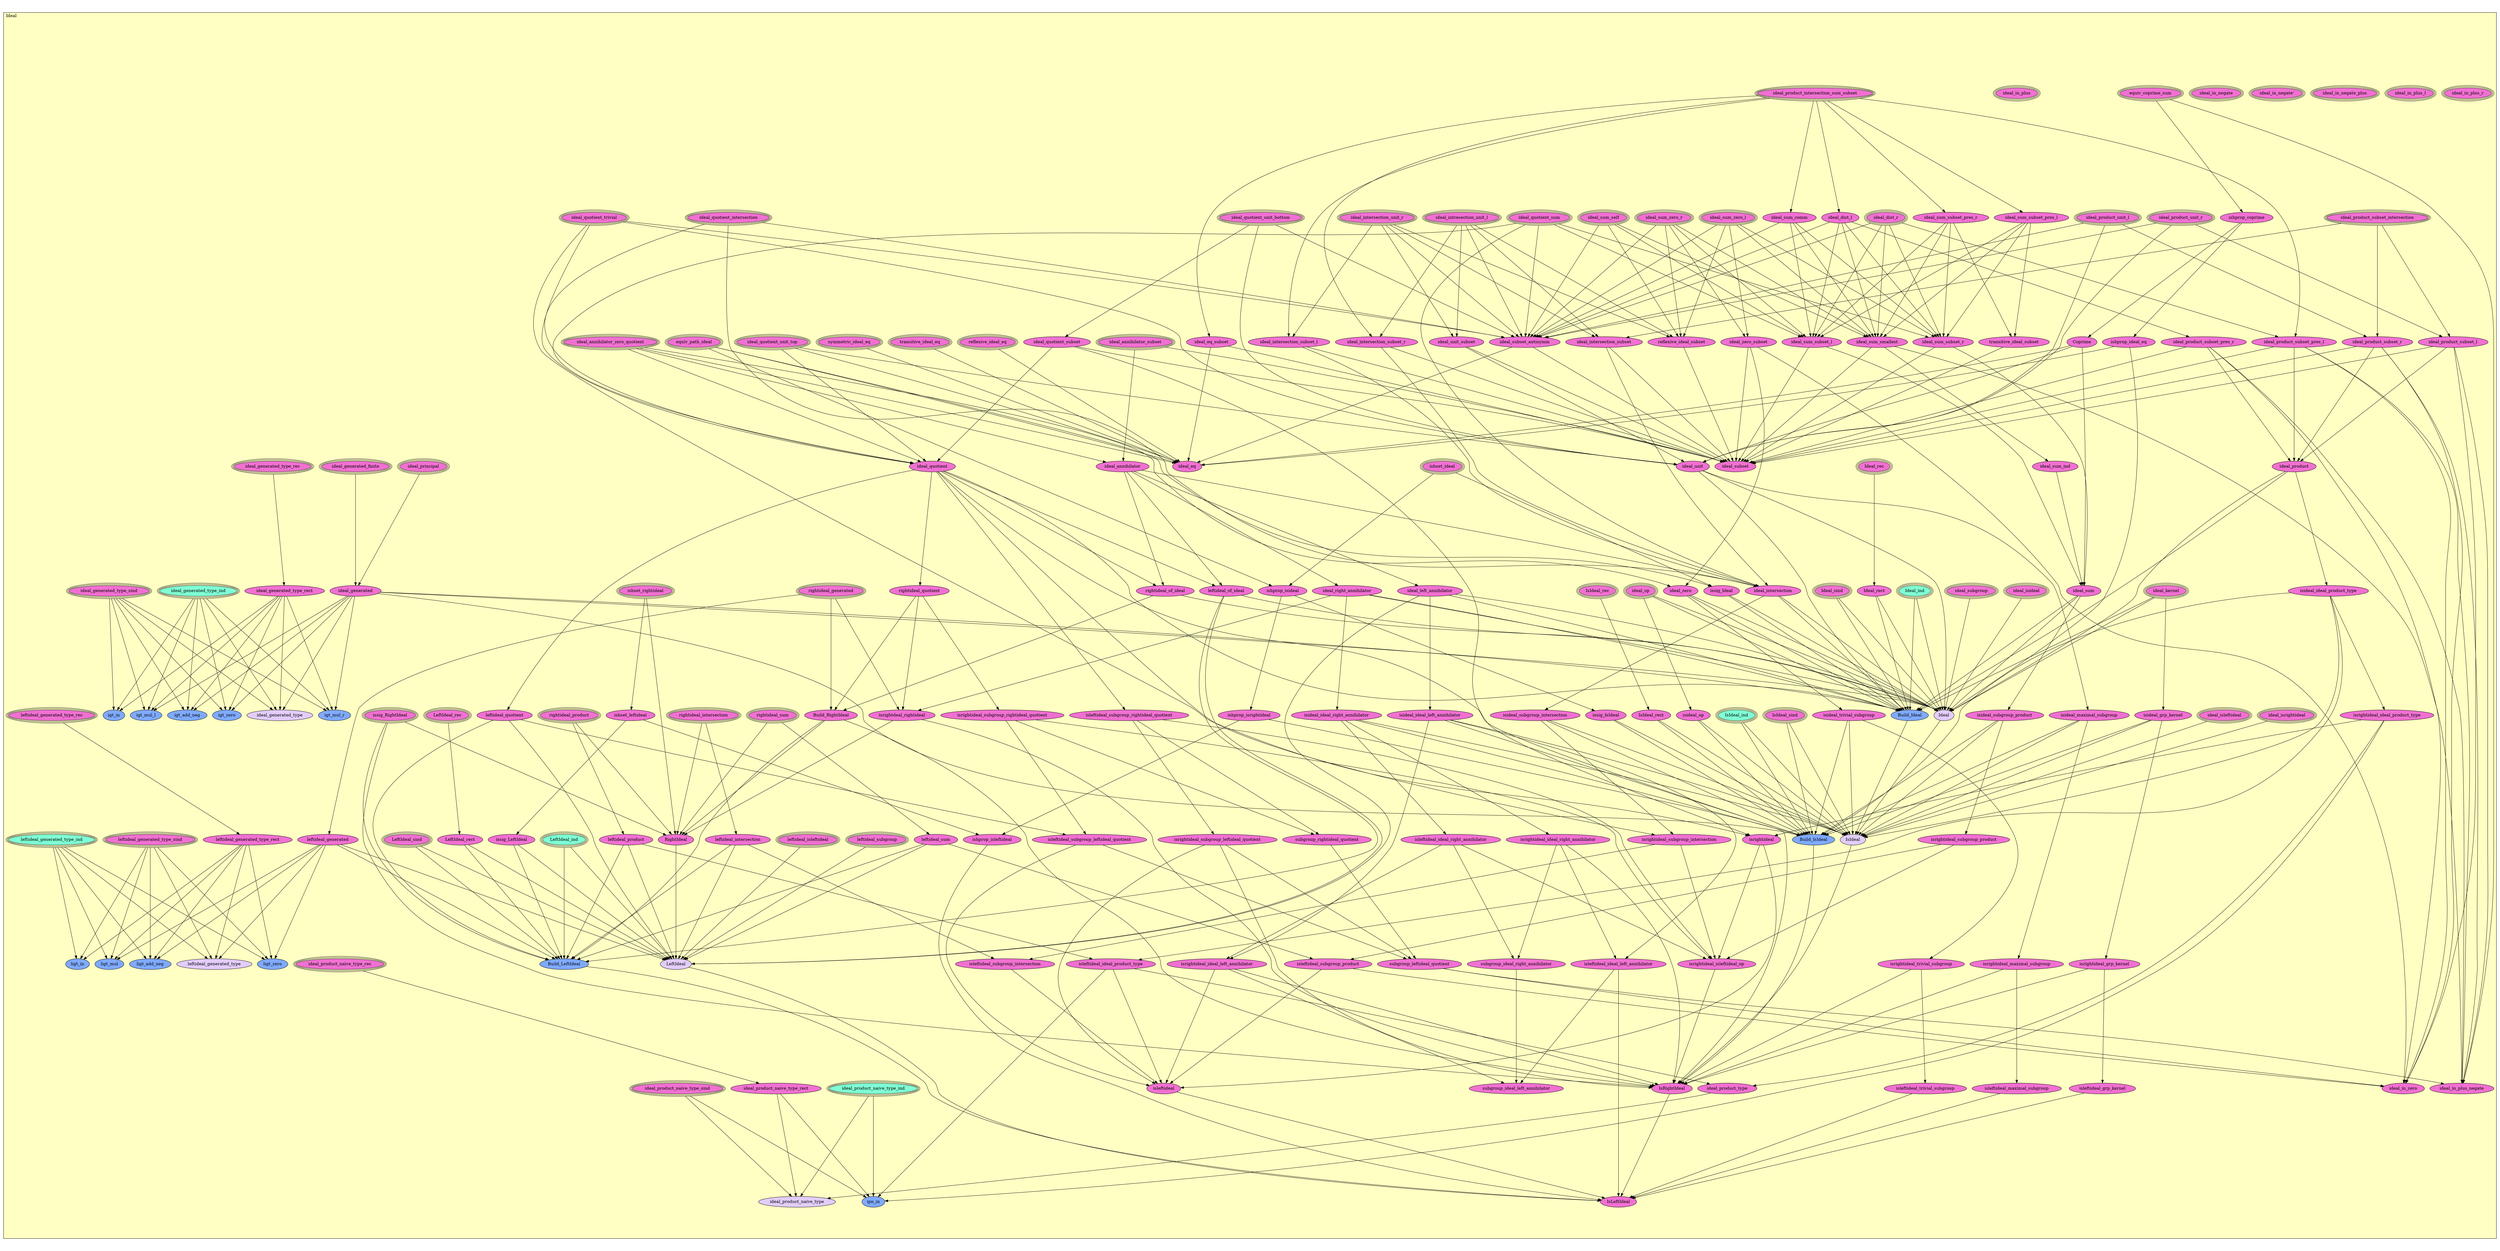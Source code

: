 digraph HoTT_Algebra_Rings_Ideal {
  graph [ratio=0.5]
  node [style=filled]
Ideal_isideal_trivial_subgroup [label="isideal_trivial_subgroup", URL=<Ideal.html#isideal_trivial_subgroup>, fillcolor="#F070D1"] ;
Ideal_isrightideal_trivial_subgroup [label="isrightideal_trivial_subgroup", URL=<Ideal.html#isrightideal_trivial_subgroup>, fillcolor="#F070D1"] ;
Ideal_ideal_annihilator_zero_quotient [label="ideal_annihilator_zero_quotient", URL=<Ideal.html#ideal_annihilator_zero_quotient>, peripheries=3, fillcolor="#F070D1"] ;
Ideal_isleftideal_trivial_subgroup [label="isleftideal_trivial_subgroup", URL=<Ideal.html#isleftideal_trivial_subgroup>, fillcolor="#F070D1"] ;
Ideal_ideal_annihilator_subset [label="ideal_annihilator_subset", URL=<Ideal.html#ideal_annihilator_subset>, peripheries=3, fillcolor="#F070D1"] ;
Ideal_ideal_quotient_intersection [label="ideal_quotient_intersection", URL=<Ideal.html#ideal_quotient_intersection>, peripheries=3, fillcolor="#F070D1"] ;
Ideal_ideal_in_plus_r [label="ideal_in_plus_r", URL=<Ideal.html#ideal_in_plus_r>, peripheries=3, fillcolor="#F070D1"] ;
Ideal_ideal_quotient_sum [label="ideal_quotient_sum", URL=<Ideal.html#ideal_quotient_sum>, peripheries=3, fillcolor="#F070D1"] ;
Ideal_ideal_in_plus_l [label="ideal_in_plus_l", URL=<Ideal.html#ideal_in_plus_l>, peripheries=3, fillcolor="#F070D1"] ;
Ideal_ideal_quotient_unit_top [label="ideal_quotient_unit_top", URL=<Ideal.html#ideal_quotient_unit_top>, peripheries=3, fillcolor="#F070D1"] ;
Ideal_ideal_in_negate_plus [label="ideal_in_negate_plus", URL=<Ideal.html#ideal_in_negate_plus>, peripheries=3, fillcolor="#F070D1"] ;
Ideal_ideal_quotient_unit_bottom [label="ideal_quotient_unit_bottom", URL=<Ideal.html#ideal_quotient_unit_bottom>, peripheries=3, fillcolor="#F070D1"] ;
Ideal_ideal_in_plus_negate [label="ideal_in_plus_negate", URL=<Ideal.html#ideal_in_plus_negate>, fillcolor="#F070D1"] ;
Ideal_ideal_quotient_trivial [label="ideal_quotient_trivial", URL=<Ideal.html#ideal_quotient_trivial>, peripheries=3, fillcolor="#F070D1"] ;
Ideal_ideal_in_negate_ [label="ideal_in_negate'", URL=<Ideal.html#ideal_in_negate'>, peripheries=3, fillcolor="#F070D1"] ;
Ideal_ideal_quotient_subset [label="ideal_quotient_subset", URL=<Ideal.html#ideal_quotient_subset>, fillcolor="#F070D1"] ;
Ideal_ideal_in_negate [label="ideal_in_negate", URL=<Ideal.html#ideal_in_negate>, peripheries=3, fillcolor="#F070D1"] ;
Ideal_ideal_product_intersection_sum_subset [label="ideal_product_intersection_sum_subset", URL=<Ideal.html#ideal_product_intersection_sum_subset>, peripheries=3, fillcolor="#F070D1"] ;
Ideal_ideal_in_plus [label="ideal_in_plus", URL=<Ideal.html#ideal_in_plus>, peripheries=3, fillcolor="#F070D1"] ;
Ideal_ideal_intersection_unit_r [label="ideal_intersection_unit_r", URL=<Ideal.html#ideal_intersection_unit_r>, peripheries=3, fillcolor="#F070D1"] ;
Ideal_ideal_in_zero [label="ideal_in_zero", URL=<Ideal.html#ideal_in_zero>, fillcolor="#F070D1"] ;
Ideal_rightideal_of_ideal [label="rightideal_of_ideal", URL=<Ideal.html#rightideal_of_ideal>, fillcolor="#F070D1"] ;
Ideal_ideal_intresection_unit_l [label="ideal_intresection_unit_l", URL=<Ideal.html#ideal_intresection_unit_l>, peripheries=3, fillcolor="#F070D1"] ;
Ideal_leftideal_of_ideal [label="leftideal_of_ideal", URL=<Ideal.html#leftideal_of_ideal>, fillcolor="#F070D1"] ;
Ideal_ideal_product_unit_r [label="ideal_product_unit_r", URL=<Ideal.html#ideal_product_unit_r>, peripheries=3, fillcolor="#F070D1"] ;
Ideal_ishset_ideal [label="ishset_ideal", URL=<Ideal.html#ishset_ideal>, peripheries=3, fillcolor="#F070D1"] ;
Ideal_ideal_product_unit_l [label="ideal_product_unit_l", URL=<Ideal.html#ideal_product_unit_l>, peripheries=3, fillcolor="#F070D1"] ;
Ideal_ishset_rightideal [label="ishset_rightideal", URL=<Ideal.html#ishset_rightideal>, peripheries=3, fillcolor="#F070D1"] ;
Ideal_ideal_sum_zero_r [label="ideal_sum_zero_r", URL=<Ideal.html#ideal_sum_zero_r>, peripheries=3, fillcolor="#F070D1"] ;
Ideal_ishset_leftideal [label="ishset_leftideal", URL=<Ideal.html#ishset_leftideal>, fillcolor="#F070D1"] ;
Ideal_ideal_sum_zero_l [label="ideal_sum_zero_l", URL=<Ideal.html#ideal_sum_zero_l>, peripheries=3, fillcolor="#F070D1"] ;
Ideal_ishprop_isideal [label="ishprop_isideal", URL=<Ideal.html#ishprop_isideal>, fillcolor="#F070D1"] ;
Ideal_ideal_sum_comm [label="ideal_sum_comm", URL=<Ideal.html#ideal_sum_comm>, fillcolor="#F070D1"] ;
Ideal_ishprop_isrightideal [label="ishprop_isrightideal", URL=<Ideal.html#ishprop_isrightideal>, fillcolor="#F070D1"] ;
Ideal_ideal_dist_r [label="ideal_dist_r", URL=<Ideal.html#ideal_dist_r>, peripheries=3, fillcolor="#F070D1"] ;
Ideal_ishprop_isleftideal [label="ishprop_isleftideal", URL=<Ideal.html#ishprop_isleftideal>, fillcolor="#F070D1"] ;
Ideal_ideal_dist_l [label="ideal_dist_l", URL=<Ideal.html#ideal_dist_l>, fillcolor="#F070D1"] ;
Ideal_ideal_sum_subset_pres_r [label="ideal_sum_subset_pres_r", URL=<Ideal.html#ideal_sum_subset_pres_r>, fillcolor="#F070D1"] ;
Ideal_ideal_op [label="ideal_op", URL=<Ideal.html#ideal_op>, peripheries=3, fillcolor="#F070D1"] ;
Ideal_issig_Ideal [label="issig_Ideal", URL=<Ideal.html#issig_Ideal>, fillcolor="#F070D1"] ;
Ideal_ideal_sum_subset_pres_l [label="ideal_sum_subset_pres_l", URL=<Ideal.html#ideal_sum_subset_pres_l>, fillcolor="#F070D1"] ;
Ideal_ideal_sum_self [label="ideal_sum_self", URL=<Ideal.html#ideal_sum_self>, peripheries=3, fillcolor="#F070D1"] ;
Ideal_ideal_isideal [label="ideal_isideal", URL=<Ideal.html#ideal_isideal>, peripheries=3, fillcolor="#F070D1"] ;
Ideal_ideal_sum_smallest [label="ideal_sum_smallest", URL=<Ideal.html#ideal_sum_smallest>, fillcolor="#F070D1"] ;
Ideal_ideal_subgroup [label="ideal_subgroup", URL=<Ideal.html#ideal_subgroup>, peripheries=3, fillcolor="#F070D1"] ;
Ideal_ideal_product_subset_intersection [label="ideal_product_subset_intersection", URL=<Ideal.html#ideal_product_subset_intersection>, peripheries=3, fillcolor="#F070D1"] ;
Ideal_Ideal_sind [label="Ideal_sind", URL=<Ideal.html#Ideal_sind>, peripheries=3, fillcolor="#F070D1"] ;
Ideal_ideal_product_subset_pres_r [label="ideal_product_subset_pres_r", URL=<Ideal.html#ideal_product_subset_pres_r>, fillcolor="#F070D1"] ;
Ideal_Ideal_rec [label="Ideal_rec", URL=<Ideal.html#Ideal_rec>, peripheries=3, fillcolor="#F070D1"] ;
Ideal_ideal_product_subset_pres_l [label="ideal_product_subset_pres_l", URL=<Ideal.html#ideal_product_subset_pres_l>, fillcolor="#F070D1"] ;
Ideal_Ideal_ind [label="Ideal_ind", URL=<Ideal.html#Ideal_ind>, peripheries=3, fillcolor="#7FFFD4"] ;
Ideal_ideal_product_subset_r [label="ideal_product_subset_r", URL=<Ideal.html#ideal_product_subset_r>, fillcolor="#F070D1"] ;
Ideal_Ideal_rect [label="Ideal_rect", URL=<Ideal.html#Ideal_rect>, fillcolor="#F070D1"] ;
Ideal_Build_Ideal [label="Build_Ideal", URL=<Ideal.html#Build_Ideal>, fillcolor="#7FAAFF"] ;
Ideal_ideal_product_subset_l [label="ideal_product_subset_l", URL=<Ideal.html#ideal_product_subset_l>, fillcolor="#F070D1"] ;
Ideal_Ideal [label="Ideal", URL=<Ideal.html#Ideal>, fillcolor="#E2CDFA"] ;
Ideal_ideal_sum_subset_r [label="ideal_sum_subset_r", URL=<Ideal.html#ideal_sum_subset_r>, fillcolor="#F070D1"] ;
Ideal_issig_RightIdeal [label="issig_RightIdeal", URL=<Ideal.html#issig_RightIdeal>, peripheries=3, fillcolor="#F070D1"] ;
Ideal_ideal_sum_subset_l [label="ideal_sum_subset_l", URL=<Ideal.html#ideal_sum_subset_l>, fillcolor="#F070D1"] ;
Ideal_ideal_intersection_subset [label="ideal_intersection_subset", URL=<Ideal.html#ideal_intersection_subset>, fillcolor="#F070D1"] ;
Ideal_Build_RightIdeal [label="Build_RightIdeal", URL=<Ideal.html#Build_RightIdeal>, fillcolor="#F070D1"] ;
Ideal_isrightdeal_rightideal [label="isrightdeal_rightideal", URL=<Ideal.html#isrightdeal_rightideal>, fillcolor="#F070D1"] ;
Ideal_ideal_intersection_subset_r [label="ideal_intersection_subset_r", URL=<Ideal.html#ideal_intersection_subset_r>, fillcolor="#F070D1"] ;
Ideal_ideal_intersection_subset_l [label="ideal_intersection_subset_l", URL=<Ideal.html#ideal_intersection_subset_l>, fillcolor="#F070D1"] ;
Ideal_RightIdeal [label="RightIdeal", URL=<Ideal.html#RightIdeal>, fillcolor="#F070D1"] ;
Ideal_issig_LeftIdeal [label="issig_LeftIdeal", URL=<Ideal.html#issig_LeftIdeal>, fillcolor="#F070D1"] ;
Ideal_ideal_unit_subset [label="ideal_unit_subset", URL=<Ideal.html#ideal_unit_subset>, fillcolor="#F070D1"] ;
Ideal_leftideal_isleftideal [label="leftideal_isleftideal", URL=<Ideal.html#leftideal_isleftideal>, peripheries=3, fillcolor="#F070D1"] ;
Ideal_ideal_zero_subset [label="ideal_zero_subset", URL=<Ideal.html#ideal_zero_subset>, fillcolor="#F070D1"] ;
Ideal_leftideal_subgroup [label="leftideal_subgroup", URL=<Ideal.html#leftideal_subgroup>, peripheries=3, fillcolor="#F070D1"] ;
Ideal_ideal_subset_antisymm [label="ideal_subset_antisymm", URL=<Ideal.html#ideal_subset_antisymm>, fillcolor="#F070D1"] ;
Ideal_equiv_coprime_sum [label="equiv_coprime_sum", URL=<Ideal.html#equiv_coprime_sum>, peripheries=3, fillcolor="#F070D1"] ;
Ideal_LeftIdeal_sind [label="LeftIdeal_sind", URL=<Ideal.html#LeftIdeal_sind>, peripheries=3, fillcolor="#F070D1"] ;
Ideal_ishprop_coprime [label="ishprop_coprime", URL=<Ideal.html#ishprop_coprime>, fillcolor="#F070D1"] ;
Ideal_LeftIdeal_rec [label="LeftIdeal_rec", URL=<Ideal.html#LeftIdeal_rec>, peripheries=3, fillcolor="#F070D1"] ;
Ideal_LeftIdeal_ind [label="LeftIdeal_ind", URL=<Ideal.html#LeftIdeal_ind>, peripheries=3, fillcolor="#7FFFD4"] ;
Ideal_Coprime [label="Coprime", URL=<Ideal.html#Coprime>, fillcolor="#F070D1"] ;
Ideal_ideal_annihilator [label="ideal_annihilator", URL=<Ideal.html#ideal_annihilator>, fillcolor="#F070D1"] ;
Ideal_LeftIdeal_rect [label="LeftIdeal_rect", URL=<Ideal.html#LeftIdeal_rect>, fillcolor="#F070D1"] ;
Ideal_Build_LeftIdeal [label="Build_LeftIdeal", URL=<Ideal.html#Build_LeftIdeal>, fillcolor="#7FAAFF"] ;
Ideal_ideal_right_annihilator [label="ideal_right_annihilator", URL=<Ideal.html#ideal_right_annihilator>, fillcolor="#F070D1"] ;
Ideal_LeftIdeal [label="LeftIdeal", URL=<Ideal.html#LeftIdeal>, fillcolor="#E2CDFA"] ;
Ideal_isideal_ideal_right_annihilator [label="isideal_ideal_right_annihilator", URL=<Ideal.html#isideal_ideal_right_annihilator>, fillcolor="#F070D1"] ;
Ideal_isrightideal_ideal_right_annihilator [label="isrightideal_ideal_right_annihilator", URL=<Ideal.html#isrightideal_ideal_right_annihilator>, fillcolor="#F070D1"] ;
Ideal_isideal_op [label="isideal_op", URL=<Ideal.html#isideal_op>, fillcolor="#F070D1"] ;
Ideal_issig_IsIdeal [label="issig_IsIdeal", URL=<Ideal.html#issig_IsIdeal>, fillcolor="#F070D1"] ;
Ideal_isleftideal_ideal_right_annihilator [label="isleftideal_ideal_right_annihilator", URL=<Ideal.html#isleftideal_ideal_right_annihilator>, fillcolor="#F070D1"] ;
Ideal_subgroup_ideal_right_annihilator [label="subgroup_ideal_right_annihilator", URL=<Ideal.html#subgroup_ideal_right_annihilator>, fillcolor="#F070D1"] ;
Ideal_ideal_isrightideal [label="ideal_isrightideal", URL=<Ideal.html#ideal_isrightideal>, peripheries=3, fillcolor="#F070D1"] ;
Ideal_ideal_left_annihilator [label="ideal_left_annihilator", URL=<Ideal.html#ideal_left_annihilator>, fillcolor="#F070D1"] ;
Ideal_ideal_isleftideal [label="ideal_isleftideal", URL=<Ideal.html#ideal_isleftideal>, peripheries=3, fillcolor="#F070D1"] ;
Ideal_isideal_ideal_left_annihilator [label="isideal_ideal_left_annihilator", URL=<Ideal.html#isideal_ideal_left_annihilator>, fillcolor="#F070D1"] ;
Ideal_IsIdeal_sind [label="IsIdeal_sind", URL=<Ideal.html#IsIdeal_sind>, peripheries=3, fillcolor="#F070D1"] ;
Ideal_isrightideal_ideal_left_annihilator [label="isrightideal_ideal_left_annihilator", URL=<Ideal.html#isrightideal_ideal_left_annihilator>, fillcolor="#F070D1"] ;
Ideal_IsIdeal_rec [label="IsIdeal_rec", URL=<Ideal.html#IsIdeal_rec>, peripheries=3, fillcolor="#F070D1"] ;
Ideal_isleftideal_ideal_left_annihilator [label="isleftideal_ideal_left_annihilator", URL=<Ideal.html#isleftideal_ideal_left_annihilator>, fillcolor="#F070D1"] ;
Ideal_IsIdeal_ind [label="IsIdeal_ind", URL=<Ideal.html#IsIdeal_ind>, peripheries=3, fillcolor="#7FFFD4"] ;
Ideal_subgroup_ideal_left_annihilator [label="subgroup_ideal_left_annihilator", URL=<Ideal.html#subgroup_ideal_left_annihilator>, fillcolor="#F070D1"] ;
Ideal_IsIdeal_rect [label="IsIdeal_rect", URL=<Ideal.html#IsIdeal_rect>, fillcolor="#F070D1"] ;
Ideal_Build_IsIdeal [label="Build_IsIdeal", URL=<Ideal.html#Build_IsIdeal>, fillcolor="#7FAAFF"] ;
Ideal_ideal_quotient [label="ideal_quotient", URL=<Ideal.html#ideal_quotient>, fillcolor="#F070D1"] ;
Ideal_IsIdeal [label="IsIdeal", URL=<Ideal.html#IsIdeal>, fillcolor="#E2CDFA"] ;
Ideal_rightideal_quotient [label="rightideal_quotient", URL=<Ideal.html#rightideal_quotient>, fillcolor="#F070D1"] ;
Ideal_isrightideal [label="isrightideal", URL=<Ideal.html#isrightideal>, fillcolor="#F070D1"] ;
Ideal_isleftideal_subgroup_rightideal_quotient [label="isleftideal_subgroup_rightideal_quotient", URL=<Ideal.html#isleftideal_subgroup_rightideal_quotient>, fillcolor="#F070D1"] ;
Ideal_isrightideal_subgroup_rightideal_quotient [label="isrightideal_subgroup_rightideal_quotient", URL=<Ideal.html#isrightideal_subgroup_rightideal_quotient>, fillcolor="#F070D1"] ;
Ideal_isrightideal_isleftideal_op [label="isrightideal_isleftideal_op", URL=<Ideal.html#isrightideal_isleftideal_op>, fillcolor="#F070D1"] ;
Ideal_subgroup_rightideal_quotient [label="subgroup_rightideal_quotient", URL=<Ideal.html#subgroup_rightideal_quotient>, fillcolor="#F070D1"] ;
Ideal_IsRightIdeal [label="IsRightIdeal", URL=<Ideal.html#IsRightIdeal>, fillcolor="#F070D1"] ;
Ideal_leftideal_quotient [label="leftideal_quotient", URL=<Ideal.html#leftideal_quotient>, fillcolor="#F070D1"] ;
Ideal_isleftideal [label="isleftideal", URL=<Ideal.html#isleftideal>, fillcolor="#F070D1"] ;
Ideal_isrightideal_subgroup_leftideal_quotient [label="isrightideal_subgroup_leftideal_quotient", URL=<Ideal.html#isrightideal_subgroup_leftideal_quotient>, fillcolor="#F070D1"] ;
Ideal_IsLeftIdeal [label="IsLeftIdeal", URL=<Ideal.html#IsLeftIdeal>, fillcolor="#F070D1"] ;
Ideal_isleftideal_subgroup_leftideal_quotient [label="isleftideal_subgroup_leftideal_quotient", URL=<Ideal.html#isleftideal_subgroup_leftideal_quotient>, fillcolor="#F070D1"] ;
Ideal_subgroup_leftideal_quotient [label="subgroup_leftideal_quotient", URL=<Ideal.html#subgroup_leftideal_quotient>, fillcolor="#F070D1"] ;
Ideal_ideal_eq_subset [label="ideal_eq_subset", URL=<Ideal.html#ideal_eq_subset>, fillcolor="#F070D1"] ;
Ideal_transitive_ideal_subset [label="transitive_ideal_subset", URL=<Ideal.html#transitive_ideal_subset>, fillcolor="#F070D1"] ;
Ideal_reflexive_ideal_subset [label="reflexive_ideal_subset", URL=<Ideal.html#reflexive_ideal_subset>, fillcolor="#F070D1"] ;
Ideal_ideal_subset [label="ideal_subset", URL=<Ideal.html#ideal_subset>, fillcolor="#F070D1"] ;
Ideal_transitive_ideal_eq [label="transitive_ideal_eq", URL=<Ideal.html#transitive_ideal_eq>, peripheries=3, fillcolor="#F070D1"] ;
Ideal_symmetric_ideal_eq [label="symmetric_ideal_eq", URL=<Ideal.html#symmetric_ideal_eq>, peripheries=3, fillcolor="#F070D1"] ;
Ideal_reflexive_ideal_eq [label="reflexive_ideal_eq", URL=<Ideal.html#reflexive_ideal_eq>, peripheries=3, fillcolor="#F070D1"] ;
Ideal_ishprop_ideal_eq [label="ishprop_ideal_eq", URL=<Ideal.html#ishprop_ideal_eq>, fillcolor="#F070D1"] ;
Ideal_equiv_path_ideal [label="equiv_path_ideal", URL=<Ideal.html#equiv_path_ideal>, peripheries=3, fillcolor="#F070D1"] ;
Ideal_ideal_eq [label="ideal_eq", URL=<Ideal.html#ideal_eq>, fillcolor="#F070D1"] ;
Ideal_ideal_principal [label="ideal_principal", URL=<Ideal.html#ideal_principal>, peripheries=3, fillcolor="#F070D1"] ;
Ideal_ideal_generated_finite [label="ideal_generated_finite", URL=<Ideal.html#ideal_generated_finite>, peripheries=3, fillcolor="#F070D1"] ;
Ideal_ideal_generated [label="ideal_generated", URL=<Ideal.html#ideal_generated>, fillcolor="#F070D1"] ;
Ideal_ideal_generated_type_sind [label="ideal_generated_type_sind", URL=<Ideal.html#ideal_generated_type_sind>, peripheries=3, fillcolor="#F070D1"] ;
Ideal_ideal_generated_type_rec [label="ideal_generated_type_rec", URL=<Ideal.html#ideal_generated_type_rec>, peripheries=3, fillcolor="#F070D1"] ;
Ideal_ideal_generated_type_ind [label="ideal_generated_type_ind", URL=<Ideal.html#ideal_generated_type_ind>, peripheries=3, fillcolor="#7FFFD4"] ;
Ideal_ideal_generated_type_rect [label="ideal_generated_type_rect", URL=<Ideal.html#ideal_generated_type_rect>, fillcolor="#F070D1"] ;
Ideal_igt_mul_r [label="igt_mul_r", URL=<Ideal.html#igt_mul_r>, fillcolor="#7FAAFF"] ;
Ideal_igt_mul_l [label="igt_mul_l", URL=<Ideal.html#igt_mul_l>, fillcolor="#7FAAFF"] ;
Ideal_igt_add_neg [label="igt_add_neg", URL=<Ideal.html#igt_add_neg>, fillcolor="#7FAAFF"] ;
Ideal_igt_zero [label="igt_zero", URL=<Ideal.html#igt_zero>, fillcolor="#7FAAFF"] ;
Ideal_igt_in [label="igt_in", URL=<Ideal.html#igt_in>, fillcolor="#7FAAFF"] ;
Ideal_ideal_generated_type [label="ideal_generated_type", URL=<Ideal.html#ideal_generated_type>, fillcolor="#E2CDFA"] ;
Ideal_rightideal_generated [label="rightideal_generated", URL=<Ideal.html#rightideal_generated>, peripheries=3, fillcolor="#F070D1"] ;
Ideal_leftideal_generated [label="leftideal_generated", URL=<Ideal.html#leftideal_generated>, fillcolor="#F070D1"] ;
Ideal_leftideal_generated_type_sind [label="leftideal_generated_type_sind", URL=<Ideal.html#leftideal_generated_type_sind>, peripheries=3, fillcolor="#F070D1"] ;
Ideal_leftideal_generated_type_rec [label="leftideal_generated_type_rec", URL=<Ideal.html#leftideal_generated_type_rec>, peripheries=3, fillcolor="#F070D1"] ;
Ideal_leftideal_generated_type_ind [label="leftideal_generated_type_ind", URL=<Ideal.html#leftideal_generated_type_ind>, peripheries=3, fillcolor="#7FFFD4"] ;
Ideal_leftideal_generated_type_rect [label="leftideal_generated_type_rect", URL=<Ideal.html#leftideal_generated_type_rect>, fillcolor="#F070D1"] ;
Ideal_ligt_mul [label="ligt_mul", URL=<Ideal.html#ligt_mul>, fillcolor="#7FAAFF"] ;
Ideal_ligt_add_neg [label="ligt_add_neg", URL=<Ideal.html#ligt_add_neg>, fillcolor="#7FAAFF"] ;
Ideal_ligt_zero [label="ligt_zero", URL=<Ideal.html#ligt_zero>, fillcolor="#7FAAFF"] ;
Ideal_ligt_in [label="ligt_in", URL=<Ideal.html#ligt_in>, fillcolor="#7FAAFF"] ;
Ideal_leftideal_generated_type [label="leftideal_generated_type", URL=<Ideal.html#leftideal_generated_type>, fillcolor="#E2CDFA"] ;
Ideal_ideal_kernel [label="ideal_kernel", URL=<Ideal.html#ideal_kernel>, peripheries=3, fillcolor="#F070D1"] ;
Ideal_isideal_grp_kernel [label="isideal_grp_kernel", URL=<Ideal.html#isideal_grp_kernel>, fillcolor="#F070D1"] ;
Ideal_isrightideal_grp_kernel [label="isrightideal_grp_kernel", URL=<Ideal.html#isrightideal_grp_kernel>, fillcolor="#F070D1"] ;
Ideal_isleftideal_grp_kernel [label="isleftideal_grp_kernel", URL=<Ideal.html#isleftideal_grp_kernel>, fillcolor="#F070D1"] ;
Ideal_ideal_product [label="ideal_product", URL=<Ideal.html#ideal_product>, fillcolor="#F070D1"] ;
Ideal_rightideal_product [label="rightideal_product", URL=<Ideal.html#rightideal_product>, peripheries=3, fillcolor="#F070D1"] ;
Ideal_leftideal_product [label="leftideal_product", URL=<Ideal.html#leftideal_product>, fillcolor="#F070D1"] ;
Ideal_isideal_ideal_product_type [label="isideal_ideal_product_type", URL=<Ideal.html#isideal_ideal_product_type>, fillcolor="#F070D1"] ;
Ideal_isrightideal_ideal_product_type [label="isrightideal_ideal_product_type", URL=<Ideal.html#isrightideal_ideal_product_type>, fillcolor="#F070D1"] ;
Ideal_isleftideal_ideal_product_type [label="isleftideal_ideal_product_type", URL=<Ideal.html#isleftideal_ideal_product_type>, fillcolor="#F070D1"] ;
Ideal_ideal_product_type [label="ideal_product_type", URL=<Ideal.html#ideal_product_type>, fillcolor="#F070D1"] ;
Ideal_ideal_product_naive_type_sind [label="ideal_product_naive_type_sind", URL=<Ideal.html#ideal_product_naive_type_sind>, peripheries=3, fillcolor="#F070D1"] ;
Ideal_ideal_product_naive_type_rec [label="ideal_product_naive_type_rec", URL=<Ideal.html#ideal_product_naive_type_rec>, peripheries=3, fillcolor="#F070D1"] ;
Ideal_ideal_product_naive_type_ind [label="ideal_product_naive_type_ind", URL=<Ideal.html#ideal_product_naive_type_ind>, peripheries=3, fillcolor="#7FFFD4"] ;
Ideal_ideal_product_naive_type_rect [label="ideal_product_naive_type_rect", URL=<Ideal.html#ideal_product_naive_type_rect>, fillcolor="#F070D1"] ;
Ideal_ipn_in [label="ipn_in", URL=<Ideal.html#ipn_in>, fillcolor="#7FAAFF"] ;
Ideal_ideal_product_naive_type [label="ideal_product_naive_type", URL=<Ideal.html#ideal_product_naive_type>, fillcolor="#E2CDFA"] ;
Ideal_ideal_sum_ind [label="ideal_sum_ind", URL=<Ideal.html#ideal_sum_ind>, fillcolor="#F070D1"] ;
Ideal_ideal_sum [label="ideal_sum", URL=<Ideal.html#ideal_sum>, fillcolor="#F070D1"] ;
Ideal_rightideal_sum [label="rightideal_sum", URL=<Ideal.html#rightideal_sum>, peripheries=3, fillcolor="#F070D1"] ;
Ideal_leftideal_sum [label="leftideal_sum", URL=<Ideal.html#leftideal_sum>, fillcolor="#F070D1"] ;
Ideal_isideal_subgroup_product [label="isideal_subgroup_product", URL=<Ideal.html#isideal_subgroup_product>, fillcolor="#F070D1"] ;
Ideal_isrightideal_subgroup_product [label="isrightideal_subgroup_product", URL=<Ideal.html#isrightideal_subgroup_product>, fillcolor="#F070D1"] ;
Ideal_isleftideal_subgroup_product [label="isleftideal_subgroup_product", URL=<Ideal.html#isleftideal_subgroup_product>, fillcolor="#F070D1"] ;
Ideal_ideal_intersection [label="ideal_intersection", URL=<Ideal.html#ideal_intersection>, fillcolor="#F070D1"] ;
Ideal_rightideal_intersection [label="rightideal_intersection", URL=<Ideal.html#rightideal_intersection>, peripheries=3, fillcolor="#F070D1"] ;
Ideal_leftideal_intersection [label="leftideal_intersection", URL=<Ideal.html#leftideal_intersection>, fillcolor="#F070D1"] ;
Ideal_isideal_subgroup_intersection [label="isideal_subgroup_intersection", URL=<Ideal.html#isideal_subgroup_intersection>, fillcolor="#F070D1"] ;
Ideal_isrightideal_subgroup_intersection [label="isrightideal_subgroup_intersection", URL=<Ideal.html#isrightideal_subgroup_intersection>, fillcolor="#F070D1"] ;
Ideal_isleftideal_subgroup_intersection [label="isleftideal_subgroup_intersection", URL=<Ideal.html#isleftideal_subgroup_intersection>, fillcolor="#F070D1"] ;
Ideal_ideal_unit [label="ideal_unit", URL=<Ideal.html#ideal_unit>, fillcolor="#F070D1"] ;
Ideal_isideal_maximal_subgroup [label="isideal_maximal_subgroup", URL=<Ideal.html#isideal_maximal_subgroup>, fillcolor="#F070D1"] ;
Ideal_isrightideal_maximal_subgroup [label="isrightideal_maximal_subgroup", URL=<Ideal.html#isrightideal_maximal_subgroup>, fillcolor="#F070D1"] ;
Ideal_isleftideal_maximal_subgroup [label="isleftideal_maximal_subgroup", URL=<Ideal.html#isleftideal_maximal_subgroup>, fillcolor="#F070D1"] ;
Ideal_ideal_zero [label="ideal_zero", URL=<Ideal.html#ideal_zero>, fillcolor="#F070D1"] ;
  Ideal_isideal_trivial_subgroup -> Ideal_isrightideal_trivial_subgroup [] ;
  Ideal_isideal_trivial_subgroup -> Ideal_Build_IsIdeal [] ;
  Ideal_isideal_trivial_subgroup -> Ideal_IsIdeal [] ;
  Ideal_isrightideal_trivial_subgroup -> Ideal_isleftideal_trivial_subgroup [] ;
  Ideal_isrightideal_trivial_subgroup -> Ideal_IsRightIdeal [] ;
  Ideal_ideal_annihilator_zero_quotient -> Ideal_ideal_annihilator [] ;
  Ideal_ideal_annihilator_zero_quotient -> Ideal_ideal_quotient [] ;
  Ideal_ideal_annihilator_zero_quotient -> Ideal_ideal_eq [] ;
  Ideal_ideal_annihilator_zero_quotient -> Ideal_ideal_zero [] ;
  Ideal_isleftideal_trivial_subgroup -> Ideal_IsLeftIdeal [] ;
  Ideal_ideal_annihilator_subset -> Ideal_ideal_annihilator [] ;
  Ideal_ideal_annihilator_subset -> Ideal_ideal_subset [] ;
  Ideal_ideal_quotient_intersection -> Ideal_ideal_subset_antisymm [] ;
  Ideal_ideal_quotient_intersection -> Ideal_ideal_quotient [] ;
  Ideal_ideal_quotient_intersection -> Ideal_ideal_intersection [] ;
  Ideal_ideal_quotient_sum -> Ideal_ideal_sum_subset_r [] ;
  Ideal_ideal_quotient_sum -> Ideal_ideal_sum_subset_l [] ;
  Ideal_ideal_quotient_sum -> Ideal_ideal_subset_antisymm [] ;
  Ideal_ideal_quotient_sum -> Ideal_ideal_quotient [] ;
  Ideal_ideal_quotient_sum -> Ideal_ideal_intersection [] ;
  Ideal_ideal_quotient_unit_top -> Ideal_ideal_quotient [] ;
  Ideal_ideal_quotient_unit_top -> Ideal_ideal_eq [] ;
  Ideal_ideal_quotient_unit_top -> Ideal_ideal_unit [] ;
  Ideal_ideal_quotient_unit_bottom -> Ideal_ideal_quotient_subset [] ;
  Ideal_ideal_quotient_unit_bottom -> Ideal_ideal_subset_antisymm [] ;
  Ideal_ideal_quotient_unit_bottom -> Ideal_ideal_unit [] ;
  Ideal_ideal_quotient_trivial -> Ideal_ideal_subset_antisymm [] ;
  Ideal_ideal_quotient_trivial -> Ideal_ideal_quotient [] ;
  Ideal_ideal_quotient_trivial -> Ideal_ideal_unit [] ;
  Ideal_ideal_quotient_trivial -> Ideal_isrightideal [] ;
  Ideal_ideal_quotient_subset -> Ideal_ideal_quotient [] ;
  Ideal_ideal_quotient_subset -> Ideal_ideal_subset [] ;
  Ideal_ideal_quotient_subset -> Ideal_isrightideal [] ;
  Ideal_ideal_product_intersection_sum_subset -> Ideal_ideal_sum_comm [] ;
  Ideal_ideal_product_intersection_sum_subset -> Ideal_ideal_dist_l [] ;
  Ideal_ideal_product_intersection_sum_subset -> Ideal_ideal_sum_subset_pres_r [] ;
  Ideal_ideal_product_intersection_sum_subset -> Ideal_ideal_sum_subset_pres_l [] ;
  Ideal_ideal_product_intersection_sum_subset -> Ideal_ideal_product_subset_pres_l [] ;
  Ideal_ideal_product_intersection_sum_subset -> Ideal_ideal_intersection_subset_r [] ;
  Ideal_ideal_product_intersection_sum_subset -> Ideal_ideal_intersection_subset_l [] ;
  Ideal_ideal_product_intersection_sum_subset -> Ideal_ideal_eq_subset [] ;
  Ideal_ideal_intersection_unit_r -> Ideal_ideal_intersection_subset [] ;
  Ideal_ideal_intersection_unit_r -> Ideal_ideal_intersection_subset_l [] ;
  Ideal_ideal_intersection_unit_r -> Ideal_ideal_unit_subset [] ;
  Ideal_ideal_intersection_unit_r -> Ideal_ideal_subset_antisymm [] ;
  Ideal_ideal_intersection_unit_r -> Ideal_reflexive_ideal_subset [] ;
  Ideal_rightideal_of_ideal -> Ideal_Ideal [] ;
  Ideal_rightideal_of_ideal -> Ideal_Build_RightIdeal [] ;
  Ideal_ideal_intresection_unit_l -> Ideal_ideal_intersection_subset [] ;
  Ideal_ideal_intresection_unit_l -> Ideal_ideal_intersection_subset_r [] ;
  Ideal_ideal_intresection_unit_l -> Ideal_ideal_unit_subset [] ;
  Ideal_ideal_intresection_unit_l -> Ideal_ideal_subset_antisymm [] ;
  Ideal_ideal_intresection_unit_l -> Ideal_reflexive_ideal_subset [] ;
  Ideal_leftideal_of_ideal -> Ideal_Ideal [] ;
  Ideal_leftideal_of_ideal -> Ideal_Build_LeftIdeal [] ;
  Ideal_leftideal_of_ideal -> Ideal_LeftIdeal [] ;
  Ideal_ideal_product_unit_r -> Ideal_ideal_product_subset_l [] ;
  Ideal_ideal_product_unit_r -> Ideal_ideal_subset_antisymm [] ;
  Ideal_ideal_product_unit_r -> Ideal_ideal_unit [] ;
  Ideal_ishset_ideal -> Ideal_ishprop_isideal [] ;
  Ideal_ishset_ideal -> Ideal_issig_Ideal [] ;
  Ideal_ideal_product_unit_l -> Ideal_ideal_product_subset_r [] ;
  Ideal_ideal_product_unit_l -> Ideal_ideal_subset_antisymm [] ;
  Ideal_ideal_product_unit_l -> Ideal_ideal_unit [] ;
  Ideal_ishset_rightideal -> Ideal_ishset_leftideal [] ;
  Ideal_ishset_rightideal -> Ideal_RightIdeal [] ;
  Ideal_ideal_sum_zero_r -> Ideal_ideal_sum_smallest [] ;
  Ideal_ideal_sum_zero_r -> Ideal_ideal_sum_subset_l [] ;
  Ideal_ideal_sum_zero_r -> Ideal_ideal_zero_subset [] ;
  Ideal_ideal_sum_zero_r -> Ideal_ideal_subset_antisymm [] ;
  Ideal_ideal_sum_zero_r -> Ideal_reflexive_ideal_subset [] ;
  Ideal_ishset_leftideal -> Ideal_ishprop_isleftideal [] ;
  Ideal_ishset_leftideal -> Ideal_issig_LeftIdeal [] ;
  Ideal_ideal_sum_zero_l -> Ideal_ideal_sum_smallest [] ;
  Ideal_ideal_sum_zero_l -> Ideal_ideal_sum_subset_r [] ;
  Ideal_ideal_sum_zero_l -> Ideal_ideal_zero_subset [] ;
  Ideal_ideal_sum_zero_l -> Ideal_ideal_subset_antisymm [] ;
  Ideal_ideal_sum_zero_l -> Ideal_reflexive_ideal_subset [] ;
  Ideal_ishprop_isideal -> Ideal_ishprop_isrightideal [] ;
  Ideal_ishprop_isideal -> Ideal_issig_IsIdeal [] ;
  Ideal_ideal_sum_comm -> Ideal_ideal_sum_smallest [] ;
  Ideal_ideal_sum_comm -> Ideal_ideal_sum_subset_r [] ;
  Ideal_ideal_sum_comm -> Ideal_ideal_sum_subset_l [] ;
  Ideal_ideal_sum_comm -> Ideal_ideal_subset_antisymm [] ;
  Ideal_ishprop_isrightideal -> Ideal_ishprop_isleftideal [] ;
  Ideal_ishprop_isrightideal -> Ideal_IsRightIdeal [] ;
  Ideal_ideal_dist_r -> Ideal_ideal_sum_smallest [] ;
  Ideal_ideal_dist_r -> Ideal_ideal_product_subset_pres_l [] ;
  Ideal_ideal_dist_r -> Ideal_ideal_sum_subset_r [] ;
  Ideal_ideal_dist_r -> Ideal_ideal_sum_subset_l [] ;
  Ideal_ideal_dist_r -> Ideal_ideal_subset_antisymm [] ;
  Ideal_ishprop_isleftideal -> Ideal_IsLeftIdeal [] ;
  Ideal_ideal_dist_l -> Ideal_ideal_sum_smallest [] ;
  Ideal_ideal_dist_l -> Ideal_ideal_product_subset_pres_r [] ;
  Ideal_ideal_dist_l -> Ideal_ideal_sum_subset_r [] ;
  Ideal_ideal_dist_l -> Ideal_ideal_sum_subset_l [] ;
  Ideal_ideal_dist_l -> Ideal_ideal_subset_antisymm [] ;
  Ideal_ideal_sum_subset_pres_r -> Ideal_ideal_sum_smallest [] ;
  Ideal_ideal_sum_subset_pres_r -> Ideal_ideal_sum_subset_r [] ;
  Ideal_ideal_sum_subset_pres_r -> Ideal_ideal_sum_subset_l [] ;
  Ideal_ideal_sum_subset_pres_r -> Ideal_transitive_ideal_subset [] ;
  Ideal_ideal_op -> Ideal_Build_Ideal [] ;
  Ideal_ideal_op -> Ideal_Ideal [] ;
  Ideal_ideal_op -> Ideal_isideal_op [] ;
  Ideal_issig_Ideal -> Ideal_Build_Ideal [] ;
  Ideal_issig_Ideal -> Ideal_Ideal [] ;
  Ideal_ideal_sum_subset_pres_l -> Ideal_ideal_sum_smallest [] ;
  Ideal_ideal_sum_subset_pres_l -> Ideal_ideal_sum_subset_r [] ;
  Ideal_ideal_sum_subset_pres_l -> Ideal_ideal_sum_subset_l [] ;
  Ideal_ideal_sum_subset_pres_l -> Ideal_transitive_ideal_subset [] ;
  Ideal_ideal_sum_self -> Ideal_ideal_sum_smallest [] ;
  Ideal_ideal_sum_self -> Ideal_ideal_sum_subset_l [] ;
  Ideal_ideal_sum_self -> Ideal_ideal_subset_antisymm [] ;
  Ideal_ideal_sum_self -> Ideal_reflexive_ideal_subset [] ;
  Ideal_ideal_isideal -> Ideal_Ideal [] ;
  Ideal_ideal_sum_smallest -> Ideal_ideal_subset [] ;
  Ideal_ideal_sum_smallest -> Ideal_ideal_sum_ind [] ;
  Ideal_ideal_sum_smallest -> Ideal_ideal_in_plus_negate [] ;
  Ideal_ideal_subgroup -> Ideal_Ideal [] ;
  Ideal_ideal_product_subset_intersection -> Ideal_ideal_product_subset_r [] ;
  Ideal_ideal_product_subset_intersection -> Ideal_ideal_product_subset_l [] ;
  Ideal_ideal_product_subset_intersection -> Ideal_ideal_intersection_subset [] ;
  Ideal_Ideal_sind -> Ideal_Build_Ideal [] ;
  Ideal_Ideal_sind -> Ideal_Ideal [] ;
  Ideal_ideal_product_subset_pres_r -> Ideal_ideal_subset [] ;
  Ideal_ideal_product_subset_pres_r -> Ideal_ideal_product [] ;
  Ideal_ideal_product_subset_pres_r -> Ideal_ideal_in_plus_negate [] ;
  Ideal_ideal_product_subset_pres_r -> Ideal_ideal_in_zero [] ;
  Ideal_Ideal_rec -> Ideal_Ideal_rect [] ;
  Ideal_ideal_product_subset_pres_l -> Ideal_ideal_subset [] ;
  Ideal_ideal_product_subset_pres_l -> Ideal_ideal_product [] ;
  Ideal_ideal_product_subset_pres_l -> Ideal_ideal_in_plus_negate [] ;
  Ideal_ideal_product_subset_pres_l -> Ideal_ideal_in_zero [] ;
  Ideal_Ideal_ind -> Ideal_Build_Ideal [] ;
  Ideal_Ideal_ind -> Ideal_Ideal [] ;
  Ideal_ideal_product_subset_r -> Ideal_ideal_subset [] ;
  Ideal_ideal_product_subset_r -> Ideal_ideal_product [] ;
  Ideal_ideal_product_subset_r -> Ideal_ideal_in_plus_negate [] ;
  Ideal_ideal_product_subset_r -> Ideal_ideal_in_zero [] ;
  Ideal_Ideal_rect -> Ideal_Build_Ideal [] ;
  Ideal_Ideal_rect -> Ideal_Ideal [] ;
  Ideal_Build_Ideal -> Ideal_IsIdeal [] ;
  Ideal_ideal_product_subset_l -> Ideal_ideal_subset [] ;
  Ideal_ideal_product_subset_l -> Ideal_ideal_product [] ;
  Ideal_ideal_product_subset_l -> Ideal_ideal_in_plus_negate [] ;
  Ideal_ideal_product_subset_l -> Ideal_ideal_in_zero [] ;
  Ideal_Ideal -> Ideal_IsIdeal [] ;
  Ideal_ideal_sum_subset_r -> Ideal_ideal_subset [] ;
  Ideal_ideal_sum_subset_r -> Ideal_ideal_sum [] ;
  Ideal_issig_RightIdeal -> Ideal_RightIdeal [] ;
  Ideal_issig_RightIdeal -> Ideal_Build_LeftIdeal [] ;
  Ideal_issig_RightIdeal -> Ideal_IsRightIdeal [] ;
  Ideal_ideal_sum_subset_l -> Ideal_ideal_subset [] ;
  Ideal_ideal_sum_subset_l -> Ideal_ideal_sum [] ;
  Ideal_ideal_intersection_subset -> Ideal_ideal_subset [] ;
  Ideal_ideal_intersection_subset -> Ideal_ideal_intersection [] ;
  Ideal_Build_RightIdeal -> Ideal_RightIdeal [] ;
  Ideal_Build_RightIdeal -> Ideal_Build_LeftIdeal [] ;
  Ideal_Build_RightIdeal -> Ideal_IsRightIdeal [] ;
  Ideal_isrightdeal_rightideal -> Ideal_RightIdeal [] ;
  Ideal_isrightdeal_rightideal -> Ideal_IsRightIdeal [] ;
  Ideal_ideal_intersection_subset_r -> Ideal_ideal_subset [] ;
  Ideal_ideal_intersection_subset_r -> Ideal_ideal_intersection [] ;
  Ideal_ideal_intersection_subset_l -> Ideal_ideal_subset [] ;
  Ideal_ideal_intersection_subset_l -> Ideal_ideal_intersection [] ;
  Ideal_RightIdeal -> Ideal_LeftIdeal [] ;
  Ideal_issig_LeftIdeal -> Ideal_Build_LeftIdeal [] ;
  Ideal_issig_LeftIdeal -> Ideal_LeftIdeal [] ;
  Ideal_ideal_unit_subset -> Ideal_ideal_subset [] ;
  Ideal_ideal_unit_subset -> Ideal_ideal_unit [] ;
  Ideal_leftideal_isleftideal -> Ideal_LeftIdeal [] ;
  Ideal_ideal_zero_subset -> Ideal_ideal_subset [] ;
  Ideal_ideal_zero_subset -> Ideal_ideal_zero [] ;
  Ideal_ideal_zero_subset -> Ideal_ideal_in_zero [] ;
  Ideal_leftideal_subgroup -> Ideal_LeftIdeal [] ;
  Ideal_ideal_subset_antisymm -> Ideal_ideal_subset [] ;
  Ideal_ideal_subset_antisymm -> Ideal_ideal_eq [] ;
  Ideal_equiv_coprime_sum -> Ideal_ishprop_coprime [] ;
  Ideal_equiv_coprime_sum -> Ideal_ideal_in_plus_negate [] ;
  Ideal_LeftIdeal_sind -> Ideal_Build_LeftIdeal [] ;
  Ideal_LeftIdeal_sind -> Ideal_LeftIdeal [] ;
  Ideal_ishprop_coprime -> Ideal_Coprime [] ;
  Ideal_ishprop_coprime -> Ideal_ishprop_ideal_eq [] ;
  Ideal_LeftIdeal_rec -> Ideal_LeftIdeal_rect [] ;
  Ideal_LeftIdeal_ind -> Ideal_Build_LeftIdeal [] ;
  Ideal_LeftIdeal_ind -> Ideal_LeftIdeal [] ;
  Ideal_Coprime -> Ideal_ideal_eq [] ;
  Ideal_Coprime -> Ideal_ideal_sum [] ;
  Ideal_Coprime -> Ideal_ideal_unit [] ;
  Ideal_ideal_annihilator -> Ideal_ideal_right_annihilator [] ;
  Ideal_ideal_annihilator -> Ideal_ideal_left_annihilator [] ;
  Ideal_ideal_annihilator -> Ideal_ideal_intersection [] ;
  Ideal_ideal_annihilator -> Ideal_rightideal_of_ideal [] ;
  Ideal_ideal_annihilator -> Ideal_leftideal_of_ideal [] ;
  Ideal_LeftIdeal_rect -> Ideal_Build_LeftIdeal [] ;
  Ideal_LeftIdeal_rect -> Ideal_LeftIdeal [] ;
  Ideal_Build_LeftIdeal -> Ideal_IsLeftIdeal [] ;
  Ideal_ideal_right_annihilator -> Ideal_isideal_ideal_right_annihilator [] ;
  Ideal_ideal_right_annihilator -> Ideal_Build_Ideal [] ;
  Ideal_ideal_right_annihilator -> Ideal_Ideal [] ;
  Ideal_ideal_right_annihilator -> Ideal_isrightdeal_rightideal [] ;
  Ideal_LeftIdeal -> Ideal_IsLeftIdeal [] ;
  Ideal_isideal_ideal_right_annihilator -> Ideal_isrightideal_ideal_right_annihilator [] ;
  Ideal_isideal_ideal_right_annihilator -> Ideal_isleftideal_ideal_right_annihilator [] ;
  Ideal_isideal_ideal_right_annihilator -> Ideal_Build_IsIdeal [] ;
  Ideal_isideal_ideal_right_annihilator -> Ideal_IsIdeal [] ;
  Ideal_isrightideal_ideal_right_annihilator -> Ideal_subgroup_ideal_right_annihilator [] ;
  Ideal_isrightideal_ideal_right_annihilator -> Ideal_isleftideal_ideal_left_annihilator [] ;
  Ideal_isrightideal_ideal_right_annihilator -> Ideal_IsRightIdeal [] ;
  Ideal_isideal_op -> Ideal_Build_IsIdeal [] ;
  Ideal_isideal_op -> Ideal_IsIdeal [] ;
  Ideal_issig_IsIdeal -> Ideal_Build_IsIdeal [] ;
  Ideal_issig_IsIdeal -> Ideal_IsIdeal [] ;
  Ideal_isleftideal_ideal_right_annihilator -> Ideal_subgroup_ideal_right_annihilator [] ;
  Ideal_isleftideal_ideal_right_annihilator -> Ideal_isrightideal_ideal_left_annihilator [] ;
  Ideal_isleftideal_ideal_right_annihilator -> Ideal_isrightideal_isleftideal_op [] ;
  Ideal_subgroup_ideal_right_annihilator -> Ideal_subgroup_ideal_left_annihilator [] ;
  Ideal_ideal_isrightideal -> Ideal_IsIdeal [] ;
  Ideal_ideal_left_annihilator -> Ideal_isideal_ideal_left_annihilator [] ;
  Ideal_ideal_left_annihilator -> Ideal_Build_Ideal [] ;
  Ideal_ideal_left_annihilator -> Ideal_Ideal [] ;
  Ideal_ideal_left_annihilator -> Ideal_LeftIdeal [] ;
  Ideal_ideal_isleftideal -> Ideal_IsIdeal [] ;
  Ideal_isideal_ideal_left_annihilator -> Ideal_isrightideal_ideal_left_annihilator [] ;
  Ideal_isideal_ideal_left_annihilator -> Ideal_isleftideal_ideal_left_annihilator [] ;
  Ideal_isideal_ideal_left_annihilator -> Ideal_Build_IsIdeal [] ;
  Ideal_isideal_ideal_left_annihilator -> Ideal_IsIdeal [] ;
  Ideal_IsIdeal_sind -> Ideal_Build_IsIdeal [] ;
  Ideal_IsIdeal_sind -> Ideal_IsIdeal [] ;
  Ideal_isrightideal_ideal_left_annihilator -> Ideal_subgroup_ideal_left_annihilator [] ;
  Ideal_isrightideal_ideal_left_annihilator -> Ideal_IsRightIdeal [] ;
  Ideal_isrightideal_ideal_left_annihilator -> Ideal_isleftideal [] ;
  Ideal_IsIdeal_rec -> Ideal_IsIdeal_rect [] ;
  Ideal_isleftideal_ideal_left_annihilator -> Ideal_subgroup_ideal_left_annihilator [] ;
  Ideal_isleftideal_ideal_left_annihilator -> Ideal_IsLeftIdeal [] ;
  Ideal_IsIdeal_ind -> Ideal_Build_IsIdeal [] ;
  Ideal_IsIdeal_ind -> Ideal_IsIdeal [] ;
  Ideal_IsIdeal_rect -> Ideal_Build_IsIdeal [] ;
  Ideal_IsIdeal_rect -> Ideal_IsIdeal [] ;
  Ideal_Build_IsIdeal -> Ideal_IsRightIdeal [] ;
  Ideal_ideal_quotient -> Ideal_rightideal_quotient [] ;
  Ideal_ideal_quotient -> Ideal_isleftideal_subgroup_rightideal_quotient [] ;
  Ideal_ideal_quotient -> Ideal_leftideal_quotient [] ;
  Ideal_ideal_quotient -> Ideal_isrightideal_subgroup_intersection [] ;
  Ideal_ideal_quotient -> Ideal_rightideal_of_ideal [] ;
  Ideal_ideal_quotient -> Ideal_leftideal_of_ideal [] ;
  Ideal_ideal_quotient -> Ideal_Build_Ideal [] ;
  Ideal_ideal_quotient -> Ideal_Build_IsIdeal [] ;
  Ideal_IsIdeal -> Ideal_IsRightIdeal [] ;
  Ideal_rightideal_quotient -> Ideal_isrightideal_subgroup_rightideal_quotient [] ;
  Ideal_rightideal_quotient -> Ideal_Build_RightIdeal [] ;
  Ideal_rightideal_quotient -> Ideal_isrightdeal_rightideal [] ;
  Ideal_isrightideal -> Ideal_isrightideal_isleftideal_op [] ;
  Ideal_isrightideal -> Ideal_isleftideal [] ;
  Ideal_isleftideal_subgroup_rightideal_quotient -> Ideal_subgroup_rightideal_quotient [] ;
  Ideal_isleftideal_subgroup_rightideal_quotient -> Ideal_isrightideal_subgroup_leftideal_quotient [] ;
  Ideal_isleftideal_subgroup_rightideal_quotient -> Ideal_isrightideal_isleftideal_op [] ;
  Ideal_isrightideal_subgroup_rightideal_quotient -> Ideal_subgroup_rightideal_quotient [] ;
  Ideal_isrightideal_subgroup_rightideal_quotient -> Ideal_isleftideal_subgroup_leftideal_quotient [] ;
  Ideal_isrightideal_subgroup_rightideal_quotient -> Ideal_isrightideal_isleftideal_op [] ;
  Ideal_isrightideal_isleftideal_op -> Ideal_IsRightIdeal [] ;
  Ideal_subgroup_rightideal_quotient -> Ideal_subgroup_leftideal_quotient [] ;
  Ideal_IsRightIdeal -> Ideal_IsLeftIdeal [] ;
  Ideal_leftideal_quotient -> Ideal_isleftideal_subgroup_leftideal_quotient [] ;
  Ideal_leftideal_quotient -> Ideal_Build_LeftIdeal [] ;
  Ideal_leftideal_quotient -> Ideal_LeftIdeal [] ;
  Ideal_isleftideal -> Ideal_IsLeftIdeal [] ;
  Ideal_isrightideal_subgroup_leftideal_quotient -> Ideal_subgroup_leftideal_quotient [] ;
  Ideal_isrightideal_subgroup_leftideal_quotient -> Ideal_IsRightIdeal [] ;
  Ideal_isrightideal_subgroup_leftideal_quotient -> Ideal_isleftideal [] ;
  Ideal_isleftideal_subgroup_leftideal_quotient -> Ideal_subgroup_leftideal_quotient [] ;
  Ideal_isleftideal_subgroup_leftideal_quotient -> Ideal_isleftideal [] ;
  Ideal_subgroup_leftideal_quotient -> Ideal_ideal_in_plus_negate [] ;
  Ideal_subgroup_leftideal_quotient -> Ideal_ideal_in_zero [] ;
  Ideal_ideal_eq_subset -> Ideal_ideal_subset [] ;
  Ideal_ideal_eq_subset -> Ideal_ideal_eq [] ;
  Ideal_transitive_ideal_subset -> Ideal_ideal_subset [] ;
  Ideal_reflexive_ideal_subset -> Ideal_ideal_subset [] ;
  Ideal_transitive_ideal_eq -> Ideal_ideal_eq [] ;
  Ideal_symmetric_ideal_eq -> Ideal_ideal_eq [] ;
  Ideal_reflexive_ideal_eq -> Ideal_ideal_eq [] ;
  Ideal_ishprop_ideal_eq -> Ideal_ideal_eq [] ;
  Ideal_ishprop_ideal_eq -> Ideal_Ideal [] ;
  Ideal_equiv_path_ideal -> Ideal_ideal_eq [] ;
  Ideal_equiv_path_ideal -> Ideal_ishprop_isideal [] ;
  Ideal_equiv_path_ideal -> Ideal_issig_Ideal [] ;
  Ideal_ideal_principal -> Ideal_ideal_generated [] ;
  Ideal_ideal_generated_finite -> Ideal_ideal_generated [] ;
  Ideal_ideal_generated -> Ideal_igt_mul_r [] ;
  Ideal_ideal_generated -> Ideal_igt_mul_l [] ;
  Ideal_ideal_generated -> Ideal_igt_add_neg [] ;
  Ideal_ideal_generated -> Ideal_igt_zero [] ;
  Ideal_ideal_generated -> Ideal_ideal_generated_type [] ;
  Ideal_ideal_generated -> Ideal_Build_Ideal [] ;
  Ideal_ideal_generated -> Ideal_Ideal [] ;
  Ideal_ideal_generated -> Ideal_Build_IsIdeal [] ;
  Ideal_ideal_generated_type_sind -> Ideal_igt_mul_r [] ;
  Ideal_ideal_generated_type_sind -> Ideal_igt_mul_l [] ;
  Ideal_ideal_generated_type_sind -> Ideal_igt_add_neg [] ;
  Ideal_ideal_generated_type_sind -> Ideal_igt_zero [] ;
  Ideal_ideal_generated_type_sind -> Ideal_igt_in [] ;
  Ideal_ideal_generated_type_sind -> Ideal_ideal_generated_type [] ;
  Ideal_ideal_generated_type_rec -> Ideal_ideal_generated_type_rect [] ;
  Ideal_ideal_generated_type_ind -> Ideal_igt_mul_r [] ;
  Ideal_ideal_generated_type_ind -> Ideal_igt_mul_l [] ;
  Ideal_ideal_generated_type_ind -> Ideal_igt_add_neg [] ;
  Ideal_ideal_generated_type_ind -> Ideal_igt_zero [] ;
  Ideal_ideal_generated_type_ind -> Ideal_igt_in [] ;
  Ideal_ideal_generated_type_ind -> Ideal_ideal_generated_type [] ;
  Ideal_ideal_generated_type_rect -> Ideal_igt_mul_r [] ;
  Ideal_ideal_generated_type_rect -> Ideal_igt_mul_l [] ;
  Ideal_ideal_generated_type_rect -> Ideal_igt_add_neg [] ;
  Ideal_ideal_generated_type_rect -> Ideal_igt_zero [] ;
  Ideal_ideal_generated_type_rect -> Ideal_igt_in [] ;
  Ideal_ideal_generated_type_rect -> Ideal_ideal_generated_type [] ;
  Ideal_rightideal_generated -> Ideal_leftideal_generated [] ;
  Ideal_rightideal_generated -> Ideal_Build_RightIdeal [] ;
  Ideal_rightideal_generated -> Ideal_isrightdeal_rightideal [] ;
  Ideal_leftideal_generated -> Ideal_ligt_mul [] ;
  Ideal_leftideal_generated -> Ideal_ligt_add_neg [] ;
  Ideal_leftideal_generated -> Ideal_ligt_zero [] ;
  Ideal_leftideal_generated -> Ideal_leftideal_generated_type [] ;
  Ideal_leftideal_generated -> Ideal_Build_LeftIdeal [] ;
  Ideal_leftideal_generated -> Ideal_LeftIdeal [] ;
  Ideal_leftideal_generated_type_sind -> Ideal_ligt_mul [] ;
  Ideal_leftideal_generated_type_sind -> Ideal_ligt_add_neg [] ;
  Ideal_leftideal_generated_type_sind -> Ideal_ligt_zero [] ;
  Ideal_leftideal_generated_type_sind -> Ideal_ligt_in [] ;
  Ideal_leftideal_generated_type_sind -> Ideal_leftideal_generated_type [] ;
  Ideal_leftideal_generated_type_rec -> Ideal_leftideal_generated_type_rect [] ;
  Ideal_leftideal_generated_type_ind -> Ideal_ligt_mul [] ;
  Ideal_leftideal_generated_type_ind -> Ideal_ligt_add_neg [] ;
  Ideal_leftideal_generated_type_ind -> Ideal_ligt_zero [] ;
  Ideal_leftideal_generated_type_ind -> Ideal_ligt_in [] ;
  Ideal_leftideal_generated_type_ind -> Ideal_leftideal_generated_type [] ;
  Ideal_leftideal_generated_type_rect -> Ideal_ligt_mul [] ;
  Ideal_leftideal_generated_type_rect -> Ideal_ligt_add_neg [] ;
  Ideal_leftideal_generated_type_rect -> Ideal_ligt_zero [] ;
  Ideal_leftideal_generated_type_rect -> Ideal_ligt_in [] ;
  Ideal_leftideal_generated_type_rect -> Ideal_leftideal_generated_type [] ;
  Ideal_ideal_kernel -> Ideal_isideal_grp_kernel [] ;
  Ideal_ideal_kernel -> Ideal_Build_Ideal [] ;
  Ideal_ideal_kernel -> Ideal_Ideal [] ;
  Ideal_isideal_grp_kernel -> Ideal_isrightideal_grp_kernel [] ;
  Ideal_isideal_grp_kernel -> Ideal_Build_IsIdeal [] ;
  Ideal_isideal_grp_kernel -> Ideal_IsIdeal [] ;
  Ideal_isrightideal_grp_kernel -> Ideal_isleftideal_grp_kernel [] ;
  Ideal_isrightideal_grp_kernel -> Ideal_IsRightIdeal [] ;
  Ideal_isleftideal_grp_kernel -> Ideal_IsLeftIdeal [] ;
  Ideal_ideal_product -> Ideal_isideal_ideal_product_type [] ;
  Ideal_ideal_product -> Ideal_Build_Ideal [] ;
  Ideal_ideal_product -> Ideal_Ideal [] ;
  Ideal_rightideal_product -> Ideal_leftideal_product [] ;
  Ideal_rightideal_product -> Ideal_RightIdeal [] ;
  Ideal_leftideal_product -> Ideal_isleftideal_ideal_product_type [] ;
  Ideal_leftideal_product -> Ideal_Build_LeftIdeal [] ;
  Ideal_leftideal_product -> Ideal_LeftIdeal [] ;
  Ideal_isideal_ideal_product_type -> Ideal_isrightideal_ideal_product_type [] ;
  Ideal_isideal_ideal_product_type -> Ideal_isleftideal_ideal_product_type [] ;
  Ideal_isideal_ideal_product_type -> Ideal_Build_IsIdeal [] ;
  Ideal_isideal_ideal_product_type -> Ideal_IsIdeal [] ;
  Ideal_isrightideal_ideal_product_type -> Ideal_ideal_product_type [] ;
  Ideal_isrightideal_ideal_product_type -> Ideal_ipn_in [] ;
  Ideal_isrightideal_ideal_product_type -> Ideal_isrightideal [] ;
  Ideal_isleftideal_ideal_product_type -> Ideal_ideal_product_type [] ;
  Ideal_isleftideal_ideal_product_type -> Ideal_ipn_in [] ;
  Ideal_isleftideal_ideal_product_type -> Ideal_isleftideal [] ;
  Ideal_ideal_product_type -> Ideal_ideal_product_naive_type [] ;
  Ideal_ideal_product_naive_type_sind -> Ideal_ipn_in [] ;
  Ideal_ideal_product_naive_type_sind -> Ideal_ideal_product_naive_type [] ;
  Ideal_ideal_product_naive_type_rec -> Ideal_ideal_product_naive_type_rect [] ;
  Ideal_ideal_product_naive_type_ind -> Ideal_ipn_in [] ;
  Ideal_ideal_product_naive_type_ind -> Ideal_ideal_product_naive_type [] ;
  Ideal_ideal_product_naive_type_rect -> Ideal_ipn_in [] ;
  Ideal_ideal_product_naive_type_rect -> Ideal_ideal_product_naive_type [] ;
  Ideal_ideal_sum_ind -> Ideal_ideal_sum [] ;
  Ideal_ideal_sum -> Ideal_isideal_subgroup_product [] ;
  Ideal_ideal_sum -> Ideal_Build_Ideal [] ;
  Ideal_ideal_sum -> Ideal_Ideal [] ;
  Ideal_rightideal_sum -> Ideal_leftideal_sum [] ;
  Ideal_rightideal_sum -> Ideal_RightIdeal [] ;
  Ideal_leftideal_sum -> Ideal_isleftideal_subgroup_product [] ;
  Ideal_leftideal_sum -> Ideal_Build_LeftIdeal [] ;
  Ideal_leftideal_sum -> Ideal_LeftIdeal [] ;
  Ideal_isideal_subgroup_product -> Ideal_isrightideal_subgroup_product [] ;
  Ideal_isideal_subgroup_product -> Ideal_Build_IsIdeal [] ;
  Ideal_isideal_subgroup_product -> Ideal_IsIdeal [] ;
  Ideal_isrightideal_subgroup_product -> Ideal_isleftideal_subgroup_product [] ;
  Ideal_isrightideal_subgroup_product -> Ideal_isrightideal_isleftideal_op [] ;
  Ideal_isleftideal_subgroup_product -> Ideal_ideal_in_zero [] ;
  Ideal_isleftideal_subgroup_product -> Ideal_isleftideal [] ;
  Ideal_ideal_intersection -> Ideal_isideal_subgroup_intersection [] ;
  Ideal_ideal_intersection -> Ideal_Build_Ideal [] ;
  Ideal_ideal_intersection -> Ideal_Ideal [] ;
  Ideal_rightideal_intersection -> Ideal_leftideal_intersection [] ;
  Ideal_rightideal_intersection -> Ideal_RightIdeal [] ;
  Ideal_leftideal_intersection -> Ideal_isleftideal_subgroup_intersection [] ;
  Ideal_leftideal_intersection -> Ideal_Build_LeftIdeal [] ;
  Ideal_leftideal_intersection -> Ideal_LeftIdeal [] ;
  Ideal_isideal_subgroup_intersection -> Ideal_isrightideal_subgroup_intersection [] ;
  Ideal_isideal_subgroup_intersection -> Ideal_Build_IsIdeal [] ;
  Ideal_isideal_subgroup_intersection -> Ideal_IsIdeal [] ;
  Ideal_isrightideal_subgroup_intersection -> Ideal_isleftideal_subgroup_intersection [] ;
  Ideal_isrightideal_subgroup_intersection -> Ideal_isrightideal_isleftideal_op [] ;
  Ideal_isleftideal_subgroup_intersection -> Ideal_isleftideal [] ;
  Ideal_ideal_unit -> Ideal_isideal_maximal_subgroup [] ;
  Ideal_ideal_unit -> Ideal_Build_Ideal [] ;
  Ideal_ideal_unit -> Ideal_Ideal [] ;
  Ideal_isideal_maximal_subgroup -> Ideal_isrightideal_maximal_subgroup [] ;
  Ideal_isideal_maximal_subgroup -> Ideal_Build_IsIdeal [] ;
  Ideal_isideal_maximal_subgroup -> Ideal_IsIdeal [] ;
  Ideal_isrightideal_maximal_subgroup -> Ideal_isleftideal_maximal_subgroup [] ;
  Ideal_isrightideal_maximal_subgroup -> Ideal_IsRightIdeal [] ;
  Ideal_isleftideal_maximal_subgroup -> Ideal_IsLeftIdeal [] ;
  Ideal_ideal_zero -> Ideal_isideal_trivial_subgroup [] ;
  Ideal_ideal_zero -> Ideal_Build_Ideal [] ;
  Ideal_ideal_zero -> Ideal_Ideal [] ;
subgraph cluster_Ideal { label="Ideal"; fillcolor="#FFFFC3"; labeljust=l; style=filled 
Ideal_ideal_zero; Ideal_isleftideal_maximal_subgroup; Ideal_isrightideal_maximal_subgroup; Ideal_isideal_maximal_subgroup; Ideal_ideal_unit; Ideal_isleftideal_subgroup_intersection; Ideal_isrightideal_subgroup_intersection; Ideal_isideal_subgroup_intersection; Ideal_leftideal_intersection; Ideal_rightideal_intersection; Ideal_ideal_intersection; Ideal_isleftideal_subgroup_product; Ideal_isrightideal_subgroup_product; Ideal_isideal_subgroup_product; Ideal_leftideal_sum; Ideal_rightideal_sum; Ideal_ideal_sum; Ideal_ideal_sum_ind; Ideal_ideal_product_naive_type; Ideal_ipn_in; Ideal_ideal_product_naive_type_rect; Ideal_ideal_product_naive_type_ind; Ideal_ideal_product_naive_type_rec; Ideal_ideal_product_naive_type_sind; Ideal_ideal_product_type; Ideal_isleftideal_ideal_product_type; Ideal_isrightideal_ideal_product_type; Ideal_isideal_ideal_product_type; Ideal_leftideal_product; Ideal_rightideal_product; Ideal_ideal_product; Ideal_isleftideal_grp_kernel; Ideal_isrightideal_grp_kernel; Ideal_isideal_grp_kernel; Ideal_ideal_kernel; Ideal_leftideal_generated_type; Ideal_ligt_in; Ideal_ligt_zero; Ideal_ligt_add_neg; Ideal_ligt_mul; Ideal_leftideal_generated_type_rect; Ideal_leftideal_generated_type_ind; Ideal_leftideal_generated_type_rec; Ideal_leftideal_generated_type_sind; Ideal_leftideal_generated; Ideal_rightideal_generated; Ideal_ideal_generated_type; Ideal_igt_in; Ideal_igt_zero; Ideal_igt_add_neg; Ideal_igt_mul_l; Ideal_igt_mul_r; Ideal_ideal_generated_type_rect; Ideal_ideal_generated_type_ind; Ideal_ideal_generated_type_rec; Ideal_ideal_generated_type_sind; Ideal_ideal_generated; Ideal_ideal_generated_finite; Ideal_ideal_principal; Ideal_ideal_eq; Ideal_equiv_path_ideal; Ideal_ishprop_ideal_eq; Ideal_reflexive_ideal_eq; Ideal_symmetric_ideal_eq; Ideal_transitive_ideal_eq; Ideal_ideal_subset; Ideal_reflexive_ideal_subset; Ideal_transitive_ideal_subset; Ideal_ideal_eq_subset; Ideal_subgroup_leftideal_quotient; Ideal_isleftideal_subgroup_leftideal_quotient; Ideal_IsLeftIdeal; Ideal_isrightideal_subgroup_leftideal_quotient; Ideal_isleftideal; Ideal_leftideal_quotient; Ideal_IsRightIdeal; Ideal_subgroup_rightideal_quotient; Ideal_isrightideal_isleftideal_op; Ideal_isrightideal_subgroup_rightideal_quotient; Ideal_isleftideal_subgroup_rightideal_quotient; Ideal_isrightideal; Ideal_rightideal_quotient; Ideal_IsIdeal; Ideal_ideal_quotient; Ideal_Build_IsIdeal; Ideal_IsIdeal_rect; Ideal_subgroup_ideal_left_annihilator; Ideal_IsIdeal_ind; Ideal_isleftideal_ideal_left_annihilator; Ideal_IsIdeal_rec; Ideal_isrightideal_ideal_left_annihilator; Ideal_IsIdeal_sind; Ideal_isideal_ideal_left_annihilator; Ideal_ideal_isleftideal; Ideal_ideal_left_annihilator; Ideal_ideal_isrightideal; Ideal_subgroup_ideal_right_annihilator; Ideal_isleftideal_ideal_right_annihilator; Ideal_issig_IsIdeal; Ideal_isideal_op; Ideal_isrightideal_ideal_right_annihilator; Ideal_isideal_ideal_right_annihilator; Ideal_LeftIdeal; Ideal_ideal_right_annihilator; Ideal_Build_LeftIdeal; Ideal_LeftIdeal_rect; Ideal_ideal_annihilator; Ideal_Coprime; Ideal_LeftIdeal_ind; Ideal_LeftIdeal_rec; Ideal_ishprop_coprime; Ideal_LeftIdeal_sind; Ideal_equiv_coprime_sum; Ideal_ideal_subset_antisymm; Ideal_leftideal_subgroup; Ideal_ideal_zero_subset; Ideal_leftideal_isleftideal; Ideal_ideal_unit_subset; Ideal_issig_LeftIdeal; Ideal_RightIdeal; Ideal_ideal_intersection_subset_l; Ideal_ideal_intersection_subset_r; Ideal_isrightdeal_rightideal; Ideal_Build_RightIdeal; Ideal_ideal_intersection_subset; Ideal_ideal_sum_subset_l; Ideal_issig_RightIdeal; Ideal_ideal_sum_subset_r; Ideal_Ideal; Ideal_ideal_product_subset_l; Ideal_Build_Ideal; Ideal_Ideal_rect; Ideal_ideal_product_subset_r; Ideal_Ideal_ind; Ideal_ideal_product_subset_pres_l; Ideal_Ideal_rec; Ideal_ideal_product_subset_pres_r; Ideal_Ideal_sind; Ideal_ideal_product_subset_intersection; Ideal_ideal_subgroup; Ideal_ideal_sum_smallest; Ideal_ideal_isideal; Ideal_ideal_sum_self; Ideal_ideal_sum_subset_pres_l; Ideal_issig_Ideal; Ideal_ideal_op; Ideal_ideal_sum_subset_pres_r; Ideal_ideal_dist_l; Ideal_ishprop_isleftideal; Ideal_ideal_dist_r; Ideal_ishprop_isrightideal; Ideal_ideal_sum_comm; Ideal_ishprop_isideal; Ideal_ideal_sum_zero_l; Ideal_ishset_leftideal; Ideal_ideal_sum_zero_r; Ideal_ishset_rightideal; Ideal_ideal_product_unit_l; Ideal_ishset_ideal; Ideal_ideal_product_unit_r; Ideal_leftideal_of_ideal; Ideal_ideal_intresection_unit_l; Ideal_rightideal_of_ideal; Ideal_ideal_in_zero; Ideal_ideal_intersection_unit_r; Ideal_ideal_in_plus; Ideal_ideal_product_intersection_sum_subset; Ideal_ideal_in_negate; Ideal_ideal_quotient_subset; Ideal_ideal_in_negate_; Ideal_ideal_quotient_trivial; Ideal_ideal_in_plus_negate; Ideal_ideal_quotient_unit_bottom; Ideal_ideal_in_negate_plus; Ideal_ideal_quotient_unit_top; Ideal_ideal_in_plus_l; Ideal_ideal_quotient_sum; Ideal_ideal_in_plus_r; Ideal_ideal_quotient_intersection; Ideal_ideal_annihilator_subset; Ideal_isleftideal_trivial_subgroup; Ideal_ideal_annihilator_zero_quotient; Ideal_isrightideal_trivial_subgroup; Ideal_isideal_trivial_subgroup; };
} /* END */
